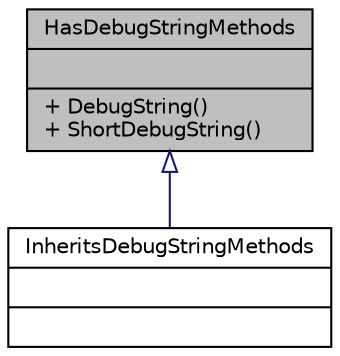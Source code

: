 digraph "HasDebugStringMethods"
{
 // LATEX_PDF_SIZE
  bgcolor="transparent";
  edge [fontname="Helvetica",fontsize="10",labelfontname="Helvetica",labelfontsize="10"];
  node [fontname="Helvetica",fontsize="10",shape=record];
  Node1 [label="{HasDebugStringMethods\n||+ DebugString()\l+ ShortDebugString()\l}",height=0.2,width=0.4,color="black", fillcolor="grey75", style="filled", fontcolor="black",tooltip=" "];
  Node1 -> Node2 [dir="back",color="midnightblue",fontsize="10",style="solid",arrowtail="onormal",fontname="Helvetica"];
  Node2 [label="{InheritsDebugStringMethods\n||}",height=0.2,width=0.4,color="black",URL="$structInheritsDebugStringMethods.html",tooltip=" "];
}
